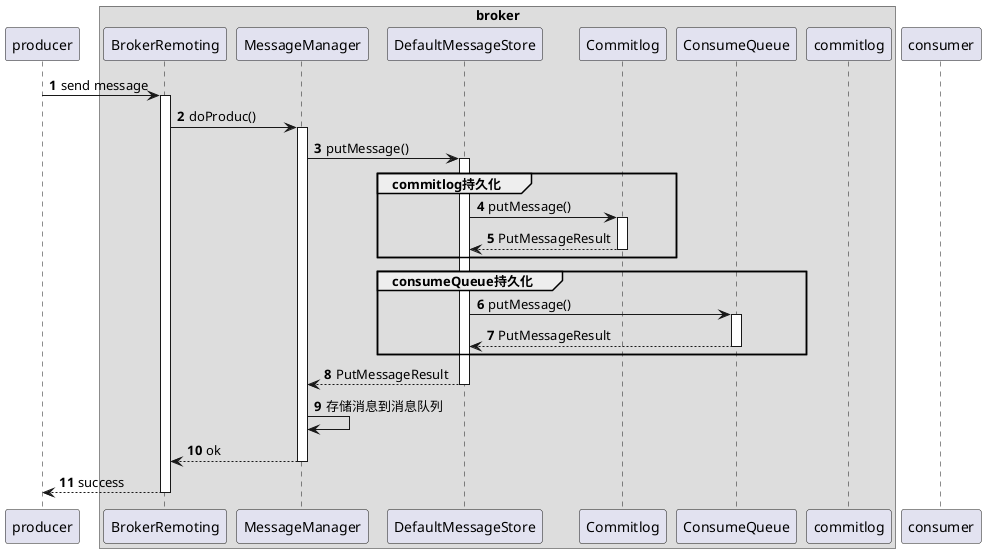 @startuml
autonumber

participant producer

box broker
participant BrokerRemoting
participant MessageManager
participant DefaultMessageStore
participant Commitlog
participant ConsumeQueue
participant commitlog
end box

participant consumer

producer -> BrokerRemoting ++: send message
BrokerRemoting -> MessageManager ++: doProduc()
MessageManager -> DefaultMessageStore ++: putMessage()

group commitlog持久化
DefaultMessageStore -> Commitlog ++: putMessage()
return PutMessageResult
end group

group consumeQueue持久化
DefaultMessageStore -> ConsumeQueue ++: putMessage()
return PutMessageResult
end group

return PutMessageResult
MessageManager -> MessageManager : 存储消息到消息队列

return ok
return success

@enduml